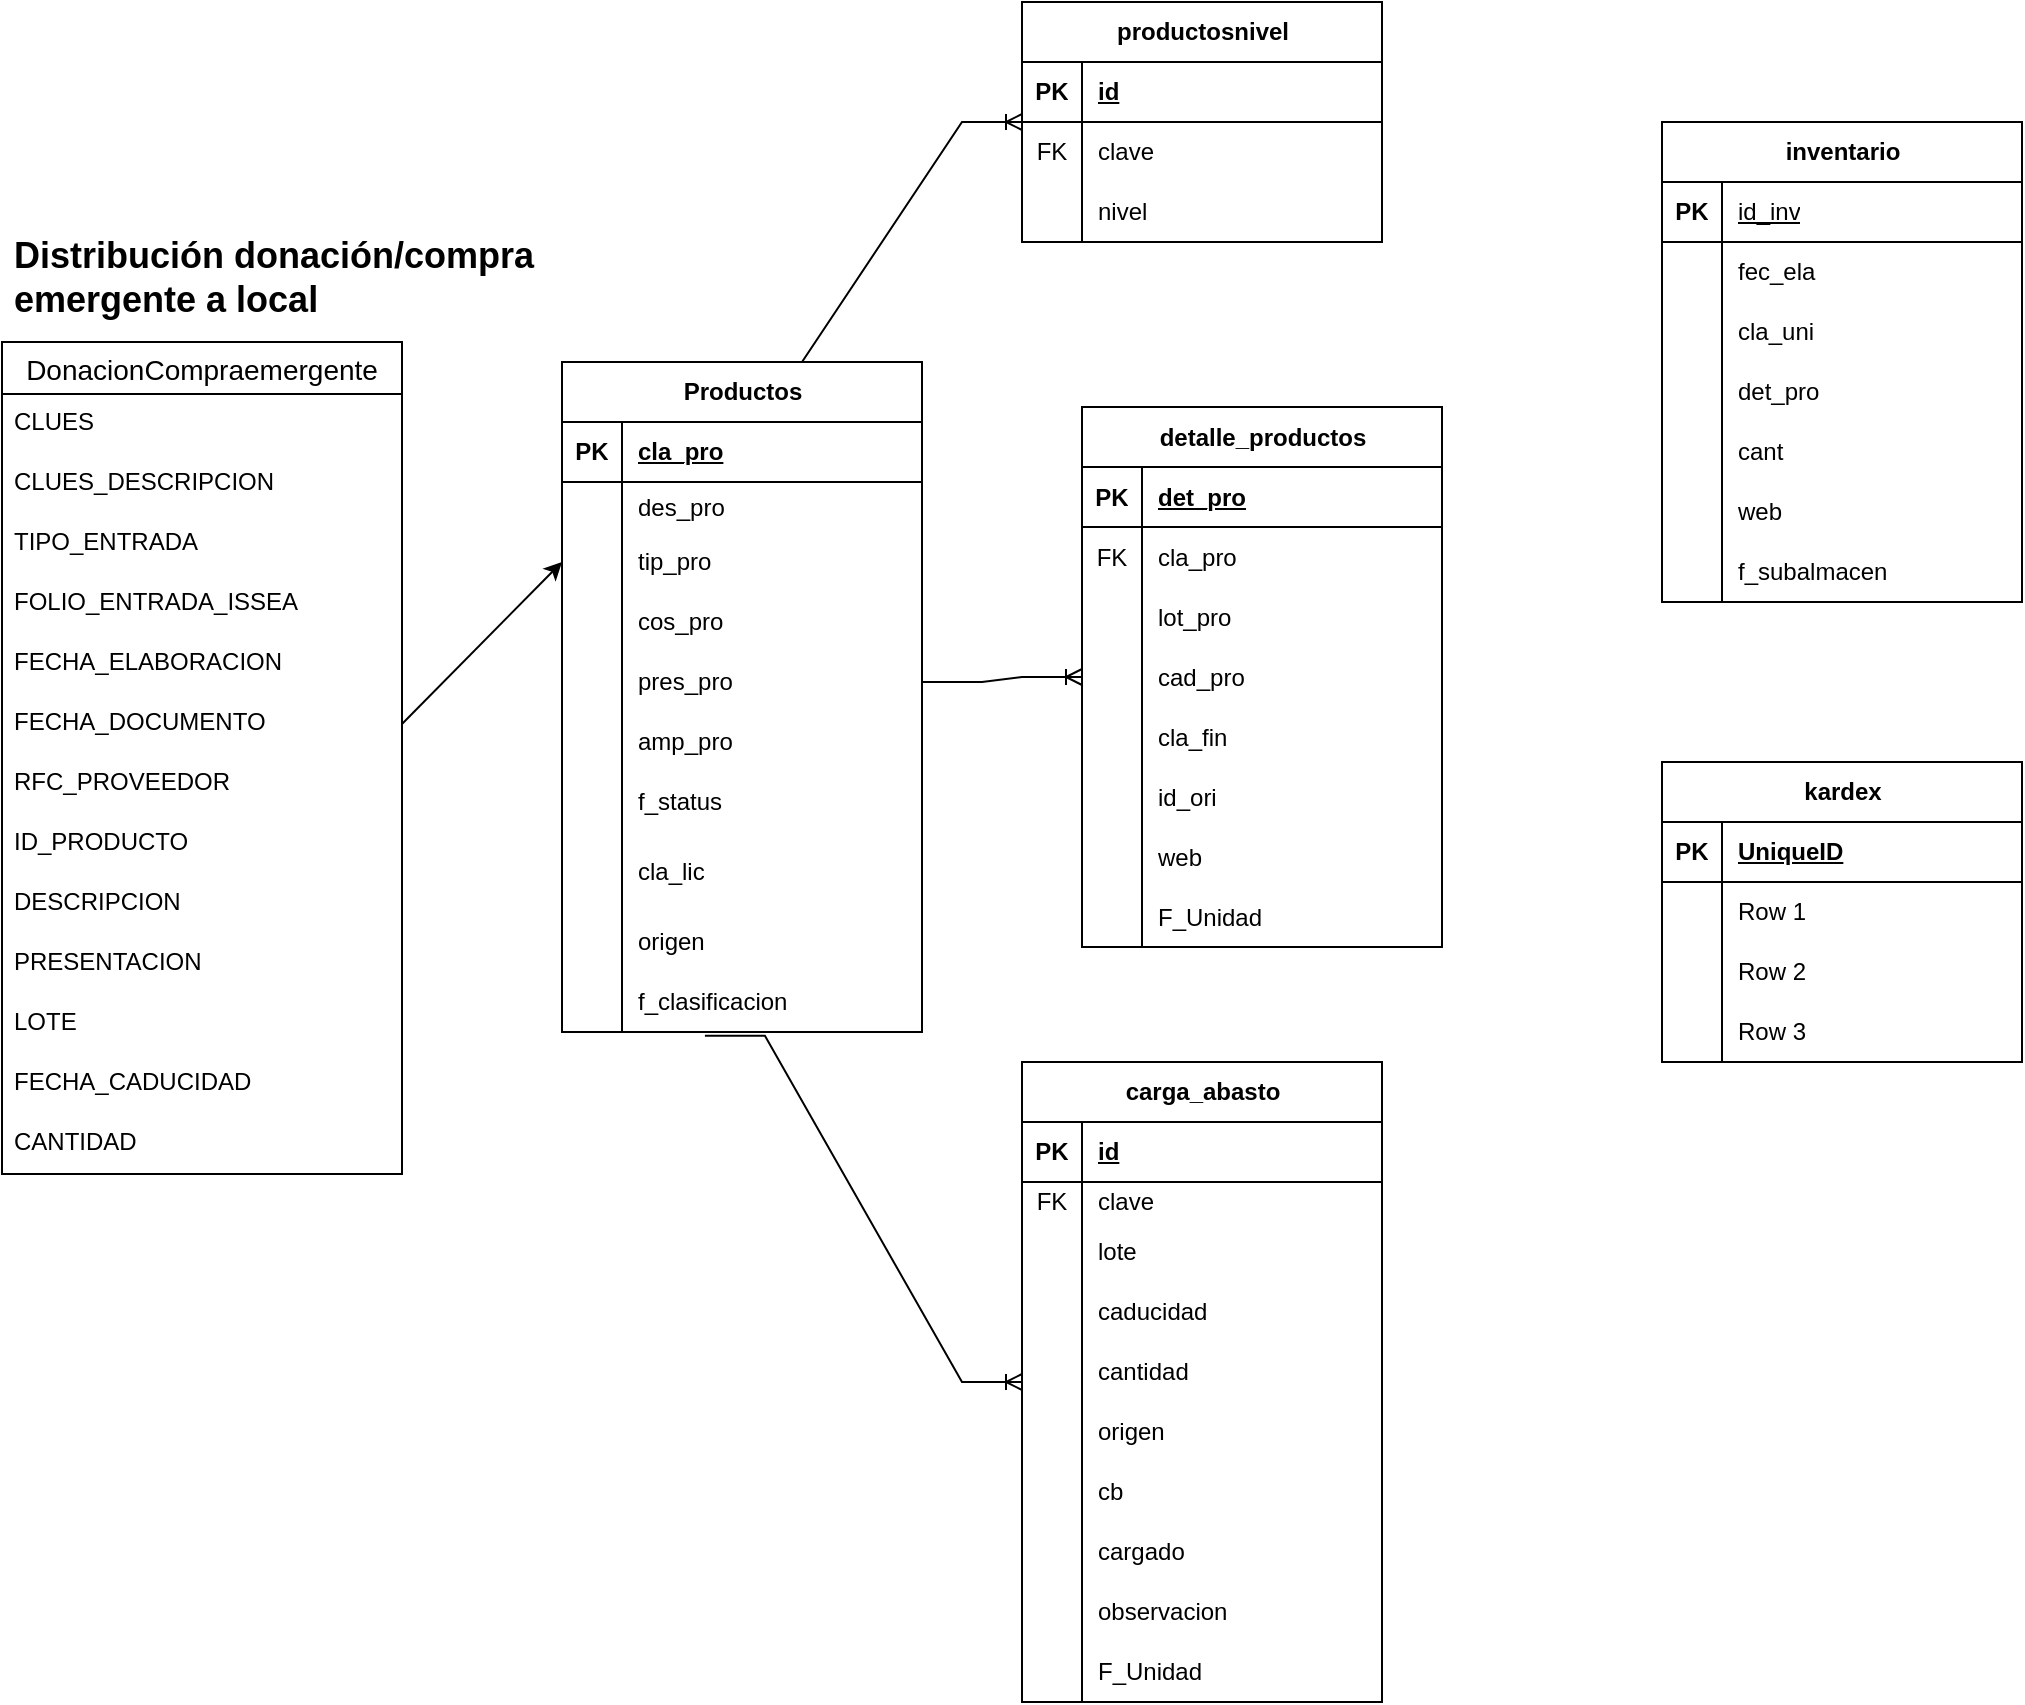<mxfile version="24.7.6">
  <diagram name="Página-1" id="EcfgQG6iKw9k4XIGhw0f">
    <mxGraphModel dx="1825" dy="1667" grid="1" gridSize="10" guides="1" tooltips="1" connect="1" arrows="1" fold="1" page="1" pageScale="1" pageWidth="827" pageHeight="1169" math="0" shadow="0">
      <root>
        <mxCell id="0" />
        <mxCell id="1" parent="0" />
        <mxCell id="ajIKfF0riaDEcR5l0MzP-1" value="carga_abasto" style="shape=table;startSize=30;container=1;collapsible=1;childLayout=tableLayout;fixedRows=1;rowLines=0;fontStyle=1;align=center;resizeLast=1;html=1;" parent="1" vertex="1">
          <mxGeometry x="500" y="390" width="180" height="320" as="geometry" />
        </mxCell>
        <mxCell id="ajIKfF0riaDEcR5l0MzP-2" value="" style="shape=tableRow;horizontal=0;startSize=0;swimlaneHead=0;swimlaneBody=0;fillColor=none;collapsible=0;dropTarget=0;points=[[0,0.5],[1,0.5]];portConstraint=eastwest;top=0;left=0;right=0;bottom=1;" parent="ajIKfF0riaDEcR5l0MzP-1" vertex="1">
          <mxGeometry y="30" width="180" height="30" as="geometry" />
        </mxCell>
        <mxCell id="ajIKfF0riaDEcR5l0MzP-3" value="PK" style="shape=partialRectangle;connectable=0;fillColor=none;top=0;left=0;bottom=0;right=0;fontStyle=1;overflow=hidden;whiteSpace=wrap;html=1;" parent="ajIKfF0riaDEcR5l0MzP-2" vertex="1">
          <mxGeometry width="30" height="30" as="geometry">
            <mxRectangle width="30" height="30" as="alternateBounds" />
          </mxGeometry>
        </mxCell>
        <mxCell id="ajIKfF0riaDEcR5l0MzP-4" value="id" style="shape=partialRectangle;connectable=0;fillColor=none;top=0;left=0;bottom=0;right=0;align=left;spacingLeft=6;fontStyle=5;overflow=hidden;whiteSpace=wrap;html=1;" parent="ajIKfF0riaDEcR5l0MzP-2" vertex="1">
          <mxGeometry x="30" width="150" height="30" as="geometry">
            <mxRectangle width="150" height="30" as="alternateBounds" />
          </mxGeometry>
        </mxCell>
        <mxCell id="ajIKfF0riaDEcR5l0MzP-5" value="" style="shape=tableRow;horizontal=0;startSize=0;swimlaneHead=0;swimlaneBody=0;fillColor=none;collapsible=0;dropTarget=0;points=[[0,0.5],[1,0.5]];portConstraint=eastwest;top=0;left=0;right=0;bottom=0;" parent="ajIKfF0riaDEcR5l0MzP-1" vertex="1">
          <mxGeometry y="60" width="180" height="20" as="geometry" />
        </mxCell>
        <mxCell id="ajIKfF0riaDEcR5l0MzP-6" value="FK" style="shape=partialRectangle;connectable=0;fillColor=none;top=0;left=0;bottom=0;right=0;editable=1;overflow=hidden;whiteSpace=wrap;html=1;" parent="ajIKfF0riaDEcR5l0MzP-5" vertex="1">
          <mxGeometry width="30" height="20" as="geometry">
            <mxRectangle width="30" height="20" as="alternateBounds" />
          </mxGeometry>
        </mxCell>
        <mxCell id="ajIKfF0riaDEcR5l0MzP-7" value="clave" style="shape=partialRectangle;connectable=0;fillColor=none;top=0;left=0;bottom=0;right=0;align=left;spacingLeft=6;overflow=hidden;whiteSpace=wrap;html=1;" parent="ajIKfF0riaDEcR5l0MzP-5" vertex="1">
          <mxGeometry x="30" width="150" height="20" as="geometry">
            <mxRectangle width="150" height="20" as="alternateBounds" />
          </mxGeometry>
        </mxCell>
        <mxCell id="ajIKfF0riaDEcR5l0MzP-8" value="" style="shape=tableRow;horizontal=0;startSize=0;swimlaneHead=0;swimlaneBody=0;fillColor=none;collapsible=0;dropTarget=0;points=[[0,0.5],[1,0.5]];portConstraint=eastwest;top=0;left=0;right=0;bottom=0;" parent="ajIKfF0riaDEcR5l0MzP-1" vertex="1">
          <mxGeometry y="80" width="180" height="30" as="geometry" />
        </mxCell>
        <mxCell id="ajIKfF0riaDEcR5l0MzP-9" value="" style="shape=partialRectangle;connectable=0;fillColor=none;top=0;left=0;bottom=0;right=0;editable=1;overflow=hidden;whiteSpace=wrap;html=1;" parent="ajIKfF0riaDEcR5l0MzP-8" vertex="1">
          <mxGeometry width="30" height="30" as="geometry">
            <mxRectangle width="30" height="30" as="alternateBounds" />
          </mxGeometry>
        </mxCell>
        <mxCell id="ajIKfF0riaDEcR5l0MzP-10" value="lote" style="shape=partialRectangle;connectable=0;fillColor=none;top=0;left=0;bottom=0;right=0;align=left;spacingLeft=6;overflow=hidden;whiteSpace=wrap;html=1;" parent="ajIKfF0riaDEcR5l0MzP-8" vertex="1">
          <mxGeometry x="30" width="150" height="30" as="geometry">
            <mxRectangle width="150" height="30" as="alternateBounds" />
          </mxGeometry>
        </mxCell>
        <mxCell id="ajIKfF0riaDEcR5l0MzP-11" value="" style="shape=tableRow;horizontal=0;startSize=0;swimlaneHead=0;swimlaneBody=0;fillColor=none;collapsible=0;dropTarget=0;points=[[0,0.5],[1,0.5]];portConstraint=eastwest;top=0;left=0;right=0;bottom=0;" parent="ajIKfF0riaDEcR5l0MzP-1" vertex="1">
          <mxGeometry y="110" width="180" height="30" as="geometry" />
        </mxCell>
        <mxCell id="ajIKfF0riaDEcR5l0MzP-12" value="" style="shape=partialRectangle;connectable=0;fillColor=none;top=0;left=0;bottom=0;right=0;editable=1;overflow=hidden;whiteSpace=wrap;html=1;" parent="ajIKfF0riaDEcR5l0MzP-11" vertex="1">
          <mxGeometry width="30" height="30" as="geometry">
            <mxRectangle width="30" height="30" as="alternateBounds" />
          </mxGeometry>
        </mxCell>
        <mxCell id="ajIKfF0riaDEcR5l0MzP-13" value="caducidad" style="shape=partialRectangle;connectable=0;fillColor=none;top=0;left=0;bottom=0;right=0;align=left;spacingLeft=6;overflow=hidden;whiteSpace=wrap;html=1;" parent="ajIKfF0riaDEcR5l0MzP-11" vertex="1">
          <mxGeometry x="30" width="150" height="30" as="geometry">
            <mxRectangle width="150" height="30" as="alternateBounds" />
          </mxGeometry>
        </mxCell>
        <mxCell id="ajIKfF0riaDEcR5l0MzP-63" value="" style="shape=tableRow;horizontal=0;startSize=0;swimlaneHead=0;swimlaneBody=0;fillColor=none;collapsible=0;dropTarget=0;points=[[0,0.5],[1,0.5]];portConstraint=eastwest;top=0;left=0;right=0;bottom=0;" parent="ajIKfF0riaDEcR5l0MzP-1" vertex="1">
          <mxGeometry y="140" width="180" height="30" as="geometry" />
        </mxCell>
        <mxCell id="ajIKfF0riaDEcR5l0MzP-64" value="" style="shape=partialRectangle;connectable=0;fillColor=none;top=0;left=0;bottom=0;right=0;editable=1;overflow=hidden;whiteSpace=wrap;html=1;" parent="ajIKfF0riaDEcR5l0MzP-63" vertex="1">
          <mxGeometry width="30" height="30" as="geometry">
            <mxRectangle width="30" height="30" as="alternateBounds" />
          </mxGeometry>
        </mxCell>
        <mxCell id="ajIKfF0riaDEcR5l0MzP-65" value="cantidad" style="shape=partialRectangle;connectable=0;fillColor=none;top=0;left=0;bottom=0;right=0;align=left;spacingLeft=6;overflow=hidden;whiteSpace=wrap;html=1;" parent="ajIKfF0riaDEcR5l0MzP-63" vertex="1">
          <mxGeometry x="30" width="150" height="30" as="geometry">
            <mxRectangle width="150" height="30" as="alternateBounds" />
          </mxGeometry>
        </mxCell>
        <mxCell id="ajIKfF0riaDEcR5l0MzP-66" value="" style="shape=tableRow;horizontal=0;startSize=0;swimlaneHead=0;swimlaneBody=0;fillColor=none;collapsible=0;dropTarget=0;points=[[0,0.5],[1,0.5]];portConstraint=eastwest;top=0;left=0;right=0;bottom=0;" parent="ajIKfF0riaDEcR5l0MzP-1" vertex="1">
          <mxGeometry y="170" width="180" height="30" as="geometry" />
        </mxCell>
        <mxCell id="ajIKfF0riaDEcR5l0MzP-67" value="" style="shape=partialRectangle;connectable=0;fillColor=none;top=0;left=0;bottom=0;right=0;editable=1;overflow=hidden;whiteSpace=wrap;html=1;" parent="ajIKfF0riaDEcR5l0MzP-66" vertex="1">
          <mxGeometry width="30" height="30" as="geometry">
            <mxRectangle width="30" height="30" as="alternateBounds" />
          </mxGeometry>
        </mxCell>
        <mxCell id="ajIKfF0riaDEcR5l0MzP-68" value="origen" style="shape=partialRectangle;connectable=0;fillColor=none;top=0;left=0;bottom=0;right=0;align=left;spacingLeft=6;overflow=hidden;whiteSpace=wrap;html=1;" parent="ajIKfF0riaDEcR5l0MzP-66" vertex="1">
          <mxGeometry x="30" width="150" height="30" as="geometry">
            <mxRectangle width="150" height="30" as="alternateBounds" />
          </mxGeometry>
        </mxCell>
        <mxCell id="ajIKfF0riaDEcR5l0MzP-69" value="" style="shape=tableRow;horizontal=0;startSize=0;swimlaneHead=0;swimlaneBody=0;fillColor=none;collapsible=0;dropTarget=0;points=[[0,0.5],[1,0.5]];portConstraint=eastwest;top=0;left=0;right=0;bottom=0;" parent="ajIKfF0riaDEcR5l0MzP-1" vertex="1">
          <mxGeometry y="200" width="180" height="30" as="geometry" />
        </mxCell>
        <mxCell id="ajIKfF0riaDEcR5l0MzP-70" value="" style="shape=partialRectangle;connectable=0;fillColor=none;top=0;left=0;bottom=0;right=0;editable=1;overflow=hidden;whiteSpace=wrap;html=1;" parent="ajIKfF0riaDEcR5l0MzP-69" vertex="1">
          <mxGeometry width="30" height="30" as="geometry">
            <mxRectangle width="30" height="30" as="alternateBounds" />
          </mxGeometry>
        </mxCell>
        <mxCell id="ajIKfF0riaDEcR5l0MzP-71" value="cb" style="shape=partialRectangle;connectable=0;fillColor=none;top=0;left=0;bottom=0;right=0;align=left;spacingLeft=6;overflow=hidden;whiteSpace=wrap;html=1;" parent="ajIKfF0riaDEcR5l0MzP-69" vertex="1">
          <mxGeometry x="30" width="150" height="30" as="geometry">
            <mxRectangle width="150" height="30" as="alternateBounds" />
          </mxGeometry>
        </mxCell>
        <mxCell id="ajIKfF0riaDEcR5l0MzP-72" value="" style="shape=tableRow;horizontal=0;startSize=0;swimlaneHead=0;swimlaneBody=0;fillColor=none;collapsible=0;dropTarget=0;points=[[0,0.5],[1,0.5]];portConstraint=eastwest;top=0;left=0;right=0;bottom=0;" parent="ajIKfF0riaDEcR5l0MzP-1" vertex="1">
          <mxGeometry y="230" width="180" height="30" as="geometry" />
        </mxCell>
        <mxCell id="ajIKfF0riaDEcR5l0MzP-73" value="" style="shape=partialRectangle;connectable=0;fillColor=none;top=0;left=0;bottom=0;right=0;editable=1;overflow=hidden;whiteSpace=wrap;html=1;" parent="ajIKfF0riaDEcR5l0MzP-72" vertex="1">
          <mxGeometry width="30" height="30" as="geometry">
            <mxRectangle width="30" height="30" as="alternateBounds" />
          </mxGeometry>
        </mxCell>
        <mxCell id="ajIKfF0riaDEcR5l0MzP-74" value="cargado" style="shape=partialRectangle;connectable=0;fillColor=none;top=0;left=0;bottom=0;right=0;align=left;spacingLeft=6;overflow=hidden;whiteSpace=wrap;html=1;" parent="ajIKfF0riaDEcR5l0MzP-72" vertex="1">
          <mxGeometry x="30" width="150" height="30" as="geometry">
            <mxRectangle width="150" height="30" as="alternateBounds" />
          </mxGeometry>
        </mxCell>
        <mxCell id="ajIKfF0riaDEcR5l0MzP-75" value="" style="shape=tableRow;horizontal=0;startSize=0;swimlaneHead=0;swimlaneBody=0;fillColor=none;collapsible=0;dropTarget=0;points=[[0,0.5],[1,0.5]];portConstraint=eastwest;top=0;left=0;right=0;bottom=0;" parent="ajIKfF0riaDEcR5l0MzP-1" vertex="1">
          <mxGeometry y="260" width="180" height="30" as="geometry" />
        </mxCell>
        <mxCell id="ajIKfF0riaDEcR5l0MzP-76" value="" style="shape=partialRectangle;connectable=0;fillColor=none;top=0;left=0;bottom=0;right=0;editable=1;overflow=hidden;whiteSpace=wrap;html=1;" parent="ajIKfF0riaDEcR5l0MzP-75" vertex="1">
          <mxGeometry width="30" height="30" as="geometry">
            <mxRectangle width="30" height="30" as="alternateBounds" />
          </mxGeometry>
        </mxCell>
        <mxCell id="ajIKfF0riaDEcR5l0MzP-77" value="observacion" style="shape=partialRectangle;connectable=0;fillColor=none;top=0;left=0;bottom=0;right=0;align=left;spacingLeft=6;overflow=hidden;whiteSpace=wrap;html=1;" parent="ajIKfF0riaDEcR5l0MzP-75" vertex="1">
          <mxGeometry x="30" width="150" height="30" as="geometry">
            <mxRectangle width="150" height="30" as="alternateBounds" />
          </mxGeometry>
        </mxCell>
        <mxCell id="ajIKfF0riaDEcR5l0MzP-78" value="" style="shape=tableRow;horizontal=0;startSize=0;swimlaneHead=0;swimlaneBody=0;fillColor=none;collapsible=0;dropTarget=0;points=[[0,0.5],[1,0.5]];portConstraint=eastwest;top=0;left=0;right=0;bottom=0;" parent="ajIKfF0riaDEcR5l0MzP-1" vertex="1">
          <mxGeometry y="290" width="180" height="30" as="geometry" />
        </mxCell>
        <mxCell id="ajIKfF0riaDEcR5l0MzP-79" value="" style="shape=partialRectangle;connectable=0;fillColor=none;top=0;left=0;bottom=0;right=0;editable=1;overflow=hidden;whiteSpace=wrap;html=1;" parent="ajIKfF0riaDEcR5l0MzP-78" vertex="1">
          <mxGeometry width="30" height="30" as="geometry">
            <mxRectangle width="30" height="30" as="alternateBounds" />
          </mxGeometry>
        </mxCell>
        <mxCell id="ajIKfF0riaDEcR5l0MzP-80" value="F_Unidad" style="shape=partialRectangle;connectable=0;fillColor=none;top=0;left=0;bottom=0;right=0;align=left;spacingLeft=6;overflow=hidden;whiteSpace=wrap;html=1;" parent="ajIKfF0riaDEcR5l0MzP-78" vertex="1">
          <mxGeometry x="30" width="150" height="30" as="geometry">
            <mxRectangle width="150" height="30" as="alternateBounds" />
          </mxGeometry>
        </mxCell>
        <mxCell id="ajIKfF0riaDEcR5l0MzP-17" value="DonacionCompraemergente" style="swimlane;fontStyle=0;childLayout=stackLayout;horizontal=1;startSize=26;horizontalStack=0;resizeParent=1;resizeParentMax=0;resizeLast=0;collapsible=1;marginBottom=0;align=center;fontSize=14;" parent="1" vertex="1">
          <mxGeometry x="-10" y="30" width="200" height="416" as="geometry" />
        </mxCell>
        <mxCell id="ajIKfF0riaDEcR5l0MzP-18" value="CLUES" style="text;strokeColor=none;fillColor=none;spacingLeft=4;spacingRight=4;overflow=hidden;rotatable=0;points=[[0,0.5],[1,0.5]];portConstraint=eastwest;fontSize=12;whiteSpace=wrap;html=1;" parent="ajIKfF0riaDEcR5l0MzP-17" vertex="1">
          <mxGeometry y="26" width="200" height="30" as="geometry" />
        </mxCell>
        <mxCell id="ajIKfF0riaDEcR5l0MzP-19" value="CLUES_DESCRIPCION" style="text;strokeColor=none;fillColor=none;spacingLeft=4;spacingRight=4;overflow=hidden;rotatable=0;points=[[0,0.5],[1,0.5]];portConstraint=eastwest;fontSize=12;whiteSpace=wrap;html=1;" parent="ajIKfF0riaDEcR5l0MzP-17" vertex="1">
          <mxGeometry y="56" width="200" height="30" as="geometry" />
        </mxCell>
        <mxCell id="ajIKfF0riaDEcR5l0MzP-20" value="TIPO_ENTRADA" style="text;strokeColor=none;fillColor=none;spacingLeft=4;spacingRight=4;overflow=hidden;rotatable=0;points=[[0,0.5],[1,0.5]];portConstraint=eastwest;fontSize=12;whiteSpace=wrap;html=1;" parent="ajIKfF0riaDEcR5l0MzP-17" vertex="1">
          <mxGeometry y="86" width="200" height="30" as="geometry" />
        </mxCell>
        <mxCell id="ajIKfF0riaDEcR5l0MzP-21" value="FOLIO_ENTRADA_ISSEA" style="text;strokeColor=none;fillColor=none;spacingLeft=4;spacingRight=4;overflow=hidden;rotatable=0;points=[[0,0.5],[1,0.5]];portConstraint=eastwest;fontSize=12;whiteSpace=wrap;html=1;" parent="ajIKfF0riaDEcR5l0MzP-17" vertex="1">
          <mxGeometry y="116" width="200" height="30" as="geometry" />
        </mxCell>
        <mxCell id="ajIKfF0riaDEcR5l0MzP-22" value="FECHA_ELABORACION" style="text;strokeColor=none;fillColor=none;spacingLeft=4;spacingRight=4;overflow=hidden;rotatable=0;points=[[0,0.5],[1,0.5]];portConstraint=eastwest;fontSize=12;whiteSpace=wrap;html=1;" parent="ajIKfF0riaDEcR5l0MzP-17" vertex="1">
          <mxGeometry y="146" width="200" height="30" as="geometry" />
        </mxCell>
        <mxCell id="ajIKfF0riaDEcR5l0MzP-23" value="FECHA_DOCUMENTO" style="text;strokeColor=none;fillColor=none;spacingLeft=4;spacingRight=4;overflow=hidden;rotatable=0;points=[[0,0.5],[1,0.5]];portConstraint=eastwest;fontSize=12;whiteSpace=wrap;html=1;" parent="ajIKfF0riaDEcR5l0MzP-17" vertex="1">
          <mxGeometry y="176" width="200" height="30" as="geometry" />
        </mxCell>
        <mxCell id="ajIKfF0riaDEcR5l0MzP-24" value="RFC_PROVEEDOR" style="text;strokeColor=none;fillColor=none;spacingLeft=4;spacingRight=4;overflow=hidden;rotatable=0;points=[[0,0.5],[1,0.5]];portConstraint=eastwest;fontSize=12;whiteSpace=wrap;html=1;" parent="ajIKfF0riaDEcR5l0MzP-17" vertex="1">
          <mxGeometry y="206" width="200" height="30" as="geometry" />
        </mxCell>
        <mxCell id="ajIKfF0riaDEcR5l0MzP-25" value="ID_PRODUCTO" style="text;strokeColor=none;fillColor=none;spacingLeft=4;spacingRight=4;overflow=hidden;rotatable=0;points=[[0,0.5],[1,0.5]];portConstraint=eastwest;fontSize=12;whiteSpace=wrap;html=1;" parent="ajIKfF0riaDEcR5l0MzP-17" vertex="1">
          <mxGeometry y="236" width="200" height="30" as="geometry" />
        </mxCell>
        <mxCell id="ajIKfF0riaDEcR5l0MzP-27" value="DESCRIPCION" style="text;strokeColor=none;fillColor=none;spacingLeft=4;spacingRight=4;overflow=hidden;rotatable=0;points=[[0,0.5],[1,0.5]];portConstraint=eastwest;fontSize=12;whiteSpace=wrap;html=1;" parent="ajIKfF0riaDEcR5l0MzP-17" vertex="1">
          <mxGeometry y="266" width="200" height="30" as="geometry" />
        </mxCell>
        <mxCell id="ajIKfF0riaDEcR5l0MzP-28" value="PRESENTACION" style="text;strokeColor=none;fillColor=none;spacingLeft=4;spacingRight=4;overflow=hidden;rotatable=0;points=[[0,0.5],[1,0.5]];portConstraint=eastwest;fontSize=12;whiteSpace=wrap;html=1;" parent="ajIKfF0riaDEcR5l0MzP-17" vertex="1">
          <mxGeometry y="296" width="200" height="30" as="geometry" />
        </mxCell>
        <mxCell id="ajIKfF0riaDEcR5l0MzP-29" value="LOTE" style="text;strokeColor=none;fillColor=none;spacingLeft=4;spacingRight=4;overflow=hidden;rotatable=0;points=[[0,0.5],[1,0.5]];portConstraint=eastwest;fontSize=12;whiteSpace=wrap;html=1;" parent="ajIKfF0riaDEcR5l0MzP-17" vertex="1">
          <mxGeometry y="326" width="200" height="30" as="geometry" />
        </mxCell>
        <mxCell id="ajIKfF0riaDEcR5l0MzP-30" value="FECHA_CADUCIDAD" style="text;strokeColor=none;fillColor=none;spacingLeft=4;spacingRight=4;overflow=hidden;rotatable=0;points=[[0,0.5],[1,0.5]];portConstraint=eastwest;fontSize=12;whiteSpace=wrap;html=1;" parent="ajIKfF0riaDEcR5l0MzP-17" vertex="1">
          <mxGeometry y="356" width="200" height="30" as="geometry" />
        </mxCell>
        <mxCell id="ajIKfF0riaDEcR5l0MzP-31" value="CANTIDAD" style="text;strokeColor=none;fillColor=none;spacingLeft=4;spacingRight=4;overflow=hidden;rotatable=0;points=[[0,0.5],[1,0.5]];portConstraint=eastwest;fontSize=12;whiteSpace=wrap;html=1;" parent="ajIKfF0riaDEcR5l0MzP-17" vertex="1">
          <mxGeometry y="386" width="200" height="30" as="geometry" />
        </mxCell>
        <mxCell id="ajIKfF0riaDEcR5l0MzP-34" value="&lt;font style=&quot;font-size: 18px;&quot;&gt;&lt;b&gt;Distribución donación/compra emergente a local&lt;/b&gt;&lt;/font&gt;" style="text;strokeColor=none;fillColor=none;spacingLeft=4;spacingRight=4;overflow=hidden;rotatable=0;points=[[0,0.5],[1,0.5]];portConstraint=eastwest;fontSize=12;whiteSpace=wrap;html=1;" parent="1" vertex="1">
          <mxGeometry x="-10" y="-30" width="300" height="50" as="geometry" />
        </mxCell>
        <mxCell id="kTxWqpVOy5TXuhv40tJz-3" value="Productos" style="shape=table;startSize=30;container=1;collapsible=1;childLayout=tableLayout;fixedRows=1;rowLines=0;fontStyle=1;align=center;resizeLast=1;html=1;" vertex="1" parent="1">
          <mxGeometry x="270" y="40" width="180" height="335" as="geometry" />
        </mxCell>
        <mxCell id="kTxWqpVOy5TXuhv40tJz-4" value="" style="shape=tableRow;horizontal=0;startSize=0;swimlaneHead=0;swimlaneBody=0;fillColor=none;collapsible=0;dropTarget=0;points=[[0,0.5],[1,0.5]];portConstraint=eastwest;top=0;left=0;right=0;bottom=1;" vertex="1" parent="kTxWqpVOy5TXuhv40tJz-3">
          <mxGeometry y="30" width="180" height="30" as="geometry" />
        </mxCell>
        <mxCell id="kTxWqpVOy5TXuhv40tJz-5" value="PK" style="shape=partialRectangle;connectable=0;fillColor=none;top=0;left=0;bottom=0;right=0;fontStyle=1;overflow=hidden;whiteSpace=wrap;html=1;" vertex="1" parent="kTxWqpVOy5TXuhv40tJz-4">
          <mxGeometry width="30" height="30" as="geometry">
            <mxRectangle width="30" height="30" as="alternateBounds" />
          </mxGeometry>
        </mxCell>
        <mxCell id="kTxWqpVOy5TXuhv40tJz-6" value="cla_pro" style="shape=partialRectangle;connectable=0;fillColor=none;top=0;left=0;bottom=0;right=0;align=left;spacingLeft=6;fontStyle=5;overflow=hidden;whiteSpace=wrap;html=1;" vertex="1" parent="kTxWqpVOy5TXuhv40tJz-4">
          <mxGeometry x="30" width="150" height="30" as="geometry">
            <mxRectangle width="150" height="30" as="alternateBounds" />
          </mxGeometry>
        </mxCell>
        <mxCell id="kTxWqpVOy5TXuhv40tJz-10" value="" style="shape=tableRow;horizontal=0;startSize=0;swimlaneHead=0;swimlaneBody=0;fillColor=none;collapsible=0;dropTarget=0;points=[[0,0.5],[1,0.5]];portConstraint=eastwest;top=0;left=0;right=0;bottom=0;" vertex="1" parent="kTxWqpVOy5TXuhv40tJz-3">
          <mxGeometry y="60" width="180" height="25" as="geometry" />
        </mxCell>
        <mxCell id="kTxWqpVOy5TXuhv40tJz-11" value="" style="shape=partialRectangle;connectable=0;fillColor=none;top=0;left=0;bottom=0;right=0;editable=1;overflow=hidden;whiteSpace=wrap;html=1;" vertex="1" parent="kTxWqpVOy5TXuhv40tJz-10">
          <mxGeometry width="30" height="25" as="geometry">
            <mxRectangle width="30" height="25" as="alternateBounds" />
          </mxGeometry>
        </mxCell>
        <mxCell id="kTxWqpVOy5TXuhv40tJz-12" value="des_pro" style="shape=partialRectangle;connectable=0;fillColor=none;top=0;left=0;bottom=0;right=0;align=left;spacingLeft=6;overflow=hidden;whiteSpace=wrap;html=1;" vertex="1" parent="kTxWqpVOy5TXuhv40tJz-10">
          <mxGeometry x="30" width="150" height="25" as="geometry">
            <mxRectangle width="150" height="25" as="alternateBounds" />
          </mxGeometry>
        </mxCell>
        <mxCell id="kTxWqpVOy5TXuhv40tJz-13" value="" style="shape=tableRow;horizontal=0;startSize=0;swimlaneHead=0;swimlaneBody=0;fillColor=none;collapsible=0;dropTarget=0;points=[[0,0.5],[1,0.5]];portConstraint=eastwest;top=0;left=0;right=0;bottom=0;" vertex="1" parent="kTxWqpVOy5TXuhv40tJz-3">
          <mxGeometry y="85" width="180" height="30" as="geometry" />
        </mxCell>
        <mxCell id="kTxWqpVOy5TXuhv40tJz-14" value="" style="shape=partialRectangle;connectable=0;fillColor=none;top=0;left=0;bottom=0;right=0;editable=1;overflow=hidden;whiteSpace=wrap;html=1;" vertex="1" parent="kTxWqpVOy5TXuhv40tJz-13">
          <mxGeometry width="30" height="30" as="geometry">
            <mxRectangle width="30" height="30" as="alternateBounds" />
          </mxGeometry>
        </mxCell>
        <mxCell id="kTxWqpVOy5TXuhv40tJz-15" value="tip_pro" style="shape=partialRectangle;connectable=0;fillColor=none;top=0;left=0;bottom=0;right=0;align=left;spacingLeft=6;overflow=hidden;whiteSpace=wrap;html=1;" vertex="1" parent="kTxWqpVOy5TXuhv40tJz-13">
          <mxGeometry x="30" width="150" height="30" as="geometry">
            <mxRectangle width="150" height="30" as="alternateBounds" />
          </mxGeometry>
        </mxCell>
        <mxCell id="kTxWqpVOy5TXuhv40tJz-19" value="" style="shape=tableRow;horizontal=0;startSize=0;swimlaneHead=0;swimlaneBody=0;fillColor=none;collapsible=0;dropTarget=0;points=[[0,0.5],[1,0.5]];portConstraint=eastwest;top=0;left=0;right=0;bottom=0;" vertex="1" parent="kTxWqpVOy5TXuhv40tJz-3">
          <mxGeometry y="115" width="180" height="30" as="geometry" />
        </mxCell>
        <mxCell id="kTxWqpVOy5TXuhv40tJz-20" value="" style="shape=partialRectangle;connectable=0;fillColor=none;top=0;left=0;bottom=0;right=0;editable=1;overflow=hidden;whiteSpace=wrap;html=1;" vertex="1" parent="kTxWqpVOy5TXuhv40tJz-19">
          <mxGeometry width="30" height="30" as="geometry">
            <mxRectangle width="30" height="30" as="alternateBounds" />
          </mxGeometry>
        </mxCell>
        <mxCell id="kTxWqpVOy5TXuhv40tJz-21" value="cos_pro" style="shape=partialRectangle;connectable=0;fillColor=none;top=0;left=0;bottom=0;right=0;align=left;spacingLeft=6;overflow=hidden;whiteSpace=wrap;html=1;" vertex="1" parent="kTxWqpVOy5TXuhv40tJz-19">
          <mxGeometry x="30" width="150" height="30" as="geometry">
            <mxRectangle width="150" height="30" as="alternateBounds" />
          </mxGeometry>
        </mxCell>
        <mxCell id="kTxWqpVOy5TXuhv40tJz-22" value="" style="shape=tableRow;horizontal=0;startSize=0;swimlaneHead=0;swimlaneBody=0;fillColor=none;collapsible=0;dropTarget=0;points=[[0,0.5],[1,0.5]];portConstraint=eastwest;top=0;left=0;right=0;bottom=0;" vertex="1" parent="kTxWqpVOy5TXuhv40tJz-3">
          <mxGeometry y="145" width="180" height="30" as="geometry" />
        </mxCell>
        <mxCell id="kTxWqpVOy5TXuhv40tJz-23" value="" style="shape=partialRectangle;connectable=0;fillColor=none;top=0;left=0;bottom=0;right=0;editable=1;overflow=hidden;whiteSpace=wrap;html=1;" vertex="1" parent="kTxWqpVOy5TXuhv40tJz-22">
          <mxGeometry width="30" height="30" as="geometry">
            <mxRectangle width="30" height="30" as="alternateBounds" />
          </mxGeometry>
        </mxCell>
        <mxCell id="kTxWqpVOy5TXuhv40tJz-24" value="pres_pro" style="shape=partialRectangle;connectable=0;fillColor=none;top=0;left=0;bottom=0;right=0;align=left;spacingLeft=6;overflow=hidden;whiteSpace=wrap;html=1;" vertex="1" parent="kTxWqpVOy5TXuhv40tJz-22">
          <mxGeometry x="30" width="150" height="30" as="geometry">
            <mxRectangle width="150" height="30" as="alternateBounds" />
          </mxGeometry>
        </mxCell>
        <mxCell id="kTxWqpVOy5TXuhv40tJz-25" value="" style="shape=tableRow;horizontal=0;startSize=0;swimlaneHead=0;swimlaneBody=0;fillColor=none;collapsible=0;dropTarget=0;points=[[0,0.5],[1,0.5]];portConstraint=eastwest;top=0;left=0;right=0;bottom=0;" vertex="1" parent="kTxWqpVOy5TXuhv40tJz-3">
          <mxGeometry y="175" width="180" height="30" as="geometry" />
        </mxCell>
        <mxCell id="kTxWqpVOy5TXuhv40tJz-26" value="" style="shape=partialRectangle;connectable=0;fillColor=none;top=0;left=0;bottom=0;right=0;editable=1;overflow=hidden;whiteSpace=wrap;html=1;" vertex="1" parent="kTxWqpVOy5TXuhv40tJz-25">
          <mxGeometry width="30" height="30" as="geometry">
            <mxRectangle width="30" height="30" as="alternateBounds" />
          </mxGeometry>
        </mxCell>
        <mxCell id="kTxWqpVOy5TXuhv40tJz-27" value="amp_pro" style="shape=partialRectangle;connectable=0;fillColor=none;top=0;left=0;bottom=0;right=0;align=left;spacingLeft=6;overflow=hidden;whiteSpace=wrap;html=1;" vertex="1" parent="kTxWqpVOy5TXuhv40tJz-25">
          <mxGeometry x="30" width="150" height="30" as="geometry">
            <mxRectangle width="150" height="30" as="alternateBounds" />
          </mxGeometry>
        </mxCell>
        <mxCell id="kTxWqpVOy5TXuhv40tJz-28" value="" style="shape=tableRow;horizontal=0;startSize=0;swimlaneHead=0;swimlaneBody=0;fillColor=none;collapsible=0;dropTarget=0;points=[[0,0.5],[1,0.5]];portConstraint=eastwest;top=0;left=0;right=0;bottom=0;" vertex="1" parent="kTxWqpVOy5TXuhv40tJz-3">
          <mxGeometry y="205" width="180" height="30" as="geometry" />
        </mxCell>
        <mxCell id="kTxWqpVOy5TXuhv40tJz-29" value="" style="shape=partialRectangle;connectable=0;fillColor=none;top=0;left=0;bottom=0;right=0;editable=1;overflow=hidden;whiteSpace=wrap;html=1;" vertex="1" parent="kTxWqpVOy5TXuhv40tJz-28">
          <mxGeometry width="30" height="30" as="geometry">
            <mxRectangle width="30" height="30" as="alternateBounds" />
          </mxGeometry>
        </mxCell>
        <mxCell id="kTxWqpVOy5TXuhv40tJz-30" value="f_status" style="shape=partialRectangle;connectable=0;fillColor=none;top=0;left=0;bottom=0;right=0;align=left;spacingLeft=6;overflow=hidden;whiteSpace=wrap;html=1;" vertex="1" parent="kTxWqpVOy5TXuhv40tJz-28">
          <mxGeometry x="30" width="150" height="30" as="geometry">
            <mxRectangle width="150" height="30" as="alternateBounds" />
          </mxGeometry>
        </mxCell>
        <mxCell id="kTxWqpVOy5TXuhv40tJz-31" value="" style="shape=tableRow;horizontal=0;startSize=0;swimlaneHead=0;swimlaneBody=0;fillColor=none;collapsible=0;dropTarget=0;points=[[0,0.5],[1,0.5]];portConstraint=eastwest;top=0;left=0;right=0;bottom=0;" vertex="1" parent="kTxWqpVOy5TXuhv40tJz-3">
          <mxGeometry y="235" width="180" height="40" as="geometry" />
        </mxCell>
        <mxCell id="kTxWqpVOy5TXuhv40tJz-32" value="" style="shape=partialRectangle;connectable=0;fillColor=none;top=0;left=0;bottom=0;right=0;editable=1;overflow=hidden;whiteSpace=wrap;html=1;" vertex="1" parent="kTxWqpVOy5TXuhv40tJz-31">
          <mxGeometry width="30" height="40" as="geometry">
            <mxRectangle width="30" height="40" as="alternateBounds" />
          </mxGeometry>
        </mxCell>
        <mxCell id="kTxWqpVOy5TXuhv40tJz-33" value="cla_lic" style="shape=partialRectangle;connectable=0;fillColor=none;top=0;left=0;bottom=0;right=0;align=left;spacingLeft=6;overflow=hidden;whiteSpace=wrap;html=1;" vertex="1" parent="kTxWqpVOy5TXuhv40tJz-31">
          <mxGeometry x="30" width="150" height="40" as="geometry">
            <mxRectangle width="150" height="40" as="alternateBounds" />
          </mxGeometry>
        </mxCell>
        <mxCell id="kTxWqpVOy5TXuhv40tJz-34" value="" style="shape=tableRow;horizontal=0;startSize=0;swimlaneHead=0;swimlaneBody=0;fillColor=none;collapsible=0;dropTarget=0;points=[[0,0.5],[1,0.5]];portConstraint=eastwest;top=0;left=0;right=0;bottom=0;" vertex="1" parent="kTxWqpVOy5TXuhv40tJz-3">
          <mxGeometry y="275" width="180" height="30" as="geometry" />
        </mxCell>
        <mxCell id="kTxWqpVOy5TXuhv40tJz-35" value="" style="shape=partialRectangle;connectable=0;fillColor=none;top=0;left=0;bottom=0;right=0;editable=1;overflow=hidden;whiteSpace=wrap;html=1;" vertex="1" parent="kTxWqpVOy5TXuhv40tJz-34">
          <mxGeometry width="30" height="30" as="geometry">
            <mxRectangle width="30" height="30" as="alternateBounds" />
          </mxGeometry>
        </mxCell>
        <mxCell id="kTxWqpVOy5TXuhv40tJz-36" value="origen" style="shape=partialRectangle;connectable=0;fillColor=none;top=0;left=0;bottom=0;right=0;align=left;spacingLeft=6;overflow=hidden;whiteSpace=wrap;html=1;" vertex="1" parent="kTxWqpVOy5TXuhv40tJz-34">
          <mxGeometry x="30" width="150" height="30" as="geometry">
            <mxRectangle width="150" height="30" as="alternateBounds" />
          </mxGeometry>
        </mxCell>
        <mxCell id="kTxWqpVOy5TXuhv40tJz-37" value="" style="shape=tableRow;horizontal=0;startSize=0;swimlaneHead=0;swimlaneBody=0;fillColor=none;collapsible=0;dropTarget=0;points=[[0,0.5],[1,0.5]];portConstraint=eastwest;top=0;left=0;right=0;bottom=0;" vertex="1" parent="kTxWqpVOy5TXuhv40tJz-3">
          <mxGeometry y="305" width="180" height="30" as="geometry" />
        </mxCell>
        <mxCell id="kTxWqpVOy5TXuhv40tJz-38" value="" style="shape=partialRectangle;connectable=0;fillColor=none;top=0;left=0;bottom=0;right=0;editable=1;overflow=hidden;whiteSpace=wrap;html=1;" vertex="1" parent="kTxWqpVOy5TXuhv40tJz-37">
          <mxGeometry width="30" height="30" as="geometry">
            <mxRectangle width="30" height="30" as="alternateBounds" />
          </mxGeometry>
        </mxCell>
        <mxCell id="kTxWqpVOy5TXuhv40tJz-39" value="f_clasificacion" style="shape=partialRectangle;connectable=0;fillColor=none;top=0;left=0;bottom=0;right=0;align=left;spacingLeft=6;overflow=hidden;whiteSpace=wrap;html=1;" vertex="1" parent="kTxWqpVOy5TXuhv40tJz-37">
          <mxGeometry x="30" width="150" height="30" as="geometry">
            <mxRectangle width="150" height="30" as="alternateBounds" />
          </mxGeometry>
        </mxCell>
        <mxCell id="kTxWqpVOy5TXuhv40tJz-41" value="" style="endArrow=classic;html=1;rounded=0;entryX=0;entryY=0.5;entryDx=0;entryDy=0;exitX=1;exitY=0.5;exitDx=0;exitDy=0;" edge="1" parent="1" source="ajIKfF0riaDEcR5l0MzP-23" target="kTxWqpVOy5TXuhv40tJz-13">
          <mxGeometry width="50" height="50" relative="1" as="geometry">
            <mxPoint x="190" y="181" as="sourcePoint" />
            <mxPoint x="270.711" y="101" as="targetPoint" />
          </mxGeometry>
        </mxCell>
        <mxCell id="kTxWqpVOy5TXuhv40tJz-44" value="detalle_productos" style="shape=table;startSize=30;container=1;collapsible=1;childLayout=tableLayout;fixedRows=1;rowLines=0;fontStyle=1;align=center;resizeLast=1;html=1;" vertex="1" parent="1">
          <mxGeometry x="530" y="62.5" width="180" height="270" as="geometry" />
        </mxCell>
        <mxCell id="kTxWqpVOy5TXuhv40tJz-45" value="" style="shape=tableRow;horizontal=0;startSize=0;swimlaneHead=0;swimlaneBody=0;fillColor=none;collapsible=0;dropTarget=0;points=[[0,0.5],[1,0.5]];portConstraint=eastwest;top=0;left=0;right=0;bottom=1;" vertex="1" parent="kTxWqpVOy5TXuhv40tJz-44">
          <mxGeometry y="30" width="180" height="30" as="geometry" />
        </mxCell>
        <mxCell id="kTxWqpVOy5TXuhv40tJz-46" value="PK" style="shape=partialRectangle;connectable=0;fillColor=none;top=0;left=0;bottom=0;right=0;fontStyle=1;overflow=hidden;whiteSpace=wrap;html=1;" vertex="1" parent="kTxWqpVOy5TXuhv40tJz-45">
          <mxGeometry width="30" height="30" as="geometry">
            <mxRectangle width="30" height="30" as="alternateBounds" />
          </mxGeometry>
        </mxCell>
        <mxCell id="kTxWqpVOy5TXuhv40tJz-47" value="det_pro" style="shape=partialRectangle;connectable=0;fillColor=none;top=0;left=0;bottom=0;right=0;align=left;spacingLeft=6;fontStyle=5;overflow=hidden;whiteSpace=wrap;html=1;" vertex="1" parent="kTxWqpVOy5TXuhv40tJz-45">
          <mxGeometry x="30" width="150" height="30" as="geometry">
            <mxRectangle width="150" height="30" as="alternateBounds" />
          </mxGeometry>
        </mxCell>
        <mxCell id="kTxWqpVOy5TXuhv40tJz-48" value="" style="shape=tableRow;horizontal=0;startSize=0;swimlaneHead=0;swimlaneBody=0;fillColor=none;collapsible=0;dropTarget=0;points=[[0,0.5],[1,0.5]];portConstraint=eastwest;top=0;left=0;right=0;bottom=0;" vertex="1" parent="kTxWqpVOy5TXuhv40tJz-44">
          <mxGeometry y="60" width="180" height="30" as="geometry" />
        </mxCell>
        <mxCell id="kTxWqpVOy5TXuhv40tJz-49" value="FK" style="shape=partialRectangle;connectable=0;fillColor=none;top=0;left=0;bottom=0;right=0;editable=1;overflow=hidden;whiteSpace=wrap;html=1;" vertex="1" parent="kTxWqpVOy5TXuhv40tJz-48">
          <mxGeometry width="30" height="30" as="geometry">
            <mxRectangle width="30" height="30" as="alternateBounds" />
          </mxGeometry>
        </mxCell>
        <mxCell id="kTxWqpVOy5TXuhv40tJz-50" value="cla_pro" style="shape=partialRectangle;connectable=0;fillColor=none;top=0;left=0;bottom=0;right=0;align=left;spacingLeft=6;overflow=hidden;whiteSpace=wrap;html=1;" vertex="1" parent="kTxWqpVOy5TXuhv40tJz-48">
          <mxGeometry x="30" width="150" height="30" as="geometry">
            <mxRectangle width="150" height="30" as="alternateBounds" />
          </mxGeometry>
        </mxCell>
        <mxCell id="kTxWqpVOy5TXuhv40tJz-51" value="" style="shape=tableRow;horizontal=0;startSize=0;swimlaneHead=0;swimlaneBody=0;fillColor=none;collapsible=0;dropTarget=0;points=[[0,0.5],[1,0.5]];portConstraint=eastwest;top=0;left=0;right=0;bottom=0;" vertex="1" parent="kTxWqpVOy5TXuhv40tJz-44">
          <mxGeometry y="90" width="180" height="30" as="geometry" />
        </mxCell>
        <mxCell id="kTxWqpVOy5TXuhv40tJz-52" value="" style="shape=partialRectangle;connectable=0;fillColor=none;top=0;left=0;bottom=0;right=0;editable=1;overflow=hidden;whiteSpace=wrap;html=1;" vertex="1" parent="kTxWqpVOy5TXuhv40tJz-51">
          <mxGeometry width="30" height="30" as="geometry">
            <mxRectangle width="30" height="30" as="alternateBounds" />
          </mxGeometry>
        </mxCell>
        <mxCell id="kTxWqpVOy5TXuhv40tJz-53" value="lot_pro" style="shape=partialRectangle;connectable=0;fillColor=none;top=0;left=0;bottom=0;right=0;align=left;spacingLeft=6;overflow=hidden;whiteSpace=wrap;html=1;" vertex="1" parent="kTxWqpVOy5TXuhv40tJz-51">
          <mxGeometry x="30" width="150" height="30" as="geometry">
            <mxRectangle width="150" height="30" as="alternateBounds" />
          </mxGeometry>
        </mxCell>
        <mxCell id="kTxWqpVOy5TXuhv40tJz-54" value="" style="shape=tableRow;horizontal=0;startSize=0;swimlaneHead=0;swimlaneBody=0;fillColor=none;collapsible=0;dropTarget=0;points=[[0,0.5],[1,0.5]];portConstraint=eastwest;top=0;left=0;right=0;bottom=0;" vertex="1" parent="kTxWqpVOy5TXuhv40tJz-44">
          <mxGeometry y="120" width="180" height="30" as="geometry" />
        </mxCell>
        <mxCell id="kTxWqpVOy5TXuhv40tJz-55" value="" style="shape=partialRectangle;connectable=0;fillColor=none;top=0;left=0;bottom=0;right=0;editable=1;overflow=hidden;whiteSpace=wrap;html=1;" vertex="1" parent="kTxWqpVOy5TXuhv40tJz-54">
          <mxGeometry width="30" height="30" as="geometry">
            <mxRectangle width="30" height="30" as="alternateBounds" />
          </mxGeometry>
        </mxCell>
        <mxCell id="kTxWqpVOy5TXuhv40tJz-56" value="cad_pro" style="shape=partialRectangle;connectable=0;fillColor=none;top=0;left=0;bottom=0;right=0;align=left;spacingLeft=6;overflow=hidden;whiteSpace=wrap;html=1;" vertex="1" parent="kTxWqpVOy5TXuhv40tJz-54">
          <mxGeometry x="30" width="150" height="30" as="geometry">
            <mxRectangle width="150" height="30" as="alternateBounds" />
          </mxGeometry>
        </mxCell>
        <mxCell id="kTxWqpVOy5TXuhv40tJz-57" value="" style="shape=tableRow;horizontal=0;startSize=0;swimlaneHead=0;swimlaneBody=0;fillColor=none;collapsible=0;dropTarget=0;points=[[0,0.5],[1,0.5]];portConstraint=eastwest;top=0;left=0;right=0;bottom=0;" vertex="1" parent="kTxWqpVOy5TXuhv40tJz-44">
          <mxGeometry y="150" width="180" height="30" as="geometry" />
        </mxCell>
        <mxCell id="kTxWqpVOy5TXuhv40tJz-58" value="" style="shape=partialRectangle;connectable=0;fillColor=none;top=0;left=0;bottom=0;right=0;editable=1;overflow=hidden;whiteSpace=wrap;html=1;" vertex="1" parent="kTxWqpVOy5TXuhv40tJz-57">
          <mxGeometry width="30" height="30" as="geometry">
            <mxRectangle width="30" height="30" as="alternateBounds" />
          </mxGeometry>
        </mxCell>
        <mxCell id="kTxWqpVOy5TXuhv40tJz-59" value="cla_fin" style="shape=partialRectangle;connectable=0;fillColor=none;top=0;left=0;bottom=0;right=0;align=left;spacingLeft=6;overflow=hidden;whiteSpace=wrap;html=1;" vertex="1" parent="kTxWqpVOy5TXuhv40tJz-57">
          <mxGeometry x="30" width="150" height="30" as="geometry">
            <mxRectangle width="150" height="30" as="alternateBounds" />
          </mxGeometry>
        </mxCell>
        <mxCell id="kTxWqpVOy5TXuhv40tJz-60" value="" style="shape=tableRow;horizontal=0;startSize=0;swimlaneHead=0;swimlaneBody=0;fillColor=none;collapsible=0;dropTarget=0;points=[[0,0.5],[1,0.5]];portConstraint=eastwest;top=0;left=0;right=0;bottom=0;" vertex="1" parent="kTxWqpVOy5TXuhv40tJz-44">
          <mxGeometry y="180" width="180" height="30" as="geometry" />
        </mxCell>
        <mxCell id="kTxWqpVOy5TXuhv40tJz-61" value="" style="shape=partialRectangle;connectable=0;fillColor=none;top=0;left=0;bottom=0;right=0;editable=1;overflow=hidden;whiteSpace=wrap;html=1;" vertex="1" parent="kTxWqpVOy5TXuhv40tJz-60">
          <mxGeometry width="30" height="30" as="geometry">
            <mxRectangle width="30" height="30" as="alternateBounds" />
          </mxGeometry>
        </mxCell>
        <mxCell id="kTxWqpVOy5TXuhv40tJz-62" value="id_ori" style="shape=partialRectangle;connectable=0;fillColor=none;top=0;left=0;bottom=0;right=0;align=left;spacingLeft=6;overflow=hidden;whiteSpace=wrap;html=1;" vertex="1" parent="kTxWqpVOy5TXuhv40tJz-60">
          <mxGeometry x="30" width="150" height="30" as="geometry">
            <mxRectangle width="150" height="30" as="alternateBounds" />
          </mxGeometry>
        </mxCell>
        <mxCell id="kTxWqpVOy5TXuhv40tJz-63" value="" style="shape=tableRow;horizontal=0;startSize=0;swimlaneHead=0;swimlaneBody=0;fillColor=none;collapsible=0;dropTarget=0;points=[[0,0.5],[1,0.5]];portConstraint=eastwest;top=0;left=0;right=0;bottom=0;" vertex="1" parent="kTxWqpVOy5TXuhv40tJz-44">
          <mxGeometry y="210" width="180" height="30" as="geometry" />
        </mxCell>
        <mxCell id="kTxWqpVOy5TXuhv40tJz-64" value="" style="shape=partialRectangle;connectable=0;fillColor=none;top=0;left=0;bottom=0;right=0;editable=1;overflow=hidden;whiteSpace=wrap;html=1;" vertex="1" parent="kTxWqpVOy5TXuhv40tJz-63">
          <mxGeometry width="30" height="30" as="geometry">
            <mxRectangle width="30" height="30" as="alternateBounds" />
          </mxGeometry>
        </mxCell>
        <mxCell id="kTxWqpVOy5TXuhv40tJz-65" value="web" style="shape=partialRectangle;connectable=0;fillColor=none;top=0;left=0;bottom=0;right=0;align=left;spacingLeft=6;overflow=hidden;whiteSpace=wrap;html=1;" vertex="1" parent="kTxWqpVOy5TXuhv40tJz-63">
          <mxGeometry x="30" width="150" height="30" as="geometry">
            <mxRectangle width="150" height="30" as="alternateBounds" />
          </mxGeometry>
        </mxCell>
        <mxCell id="kTxWqpVOy5TXuhv40tJz-66" value="" style="shape=tableRow;horizontal=0;startSize=0;swimlaneHead=0;swimlaneBody=0;fillColor=none;collapsible=0;dropTarget=0;points=[[0,0.5],[1,0.5]];portConstraint=eastwest;top=0;left=0;right=0;bottom=0;" vertex="1" parent="kTxWqpVOy5TXuhv40tJz-44">
          <mxGeometry y="240" width="180" height="30" as="geometry" />
        </mxCell>
        <mxCell id="kTxWqpVOy5TXuhv40tJz-67" value="" style="shape=partialRectangle;connectable=0;fillColor=none;top=0;left=0;bottom=0;right=0;editable=1;overflow=hidden;whiteSpace=wrap;html=1;" vertex="1" parent="kTxWqpVOy5TXuhv40tJz-66">
          <mxGeometry width="30" height="30" as="geometry">
            <mxRectangle width="30" height="30" as="alternateBounds" />
          </mxGeometry>
        </mxCell>
        <mxCell id="kTxWqpVOy5TXuhv40tJz-68" value="F_Unidad" style="shape=partialRectangle;connectable=0;fillColor=none;top=0;left=0;bottom=0;right=0;align=left;spacingLeft=6;overflow=hidden;whiteSpace=wrap;html=1;" vertex="1" parent="kTxWqpVOy5TXuhv40tJz-66">
          <mxGeometry x="30" width="150" height="30" as="geometry">
            <mxRectangle width="150" height="30" as="alternateBounds" />
          </mxGeometry>
        </mxCell>
        <mxCell id="kTxWqpVOy5TXuhv40tJz-70" value="productosnivel" style="shape=table;startSize=30;container=1;collapsible=1;childLayout=tableLayout;fixedRows=1;rowLines=0;fontStyle=1;align=center;resizeLast=1;html=1;" vertex="1" parent="1">
          <mxGeometry x="500" y="-140" width="180" height="120" as="geometry" />
        </mxCell>
        <mxCell id="kTxWqpVOy5TXuhv40tJz-71" value="" style="shape=tableRow;horizontal=0;startSize=0;swimlaneHead=0;swimlaneBody=0;fillColor=none;collapsible=0;dropTarget=0;points=[[0,0.5],[1,0.5]];portConstraint=eastwest;top=0;left=0;right=0;bottom=1;" vertex="1" parent="kTxWqpVOy5TXuhv40tJz-70">
          <mxGeometry y="30" width="180" height="30" as="geometry" />
        </mxCell>
        <mxCell id="kTxWqpVOy5TXuhv40tJz-72" value="PK" style="shape=partialRectangle;connectable=0;fillColor=none;top=0;left=0;bottom=0;right=0;fontStyle=1;overflow=hidden;whiteSpace=wrap;html=1;" vertex="1" parent="kTxWqpVOy5TXuhv40tJz-71">
          <mxGeometry width="30" height="30" as="geometry">
            <mxRectangle width="30" height="30" as="alternateBounds" />
          </mxGeometry>
        </mxCell>
        <mxCell id="kTxWqpVOy5TXuhv40tJz-73" value="id" style="shape=partialRectangle;connectable=0;fillColor=none;top=0;left=0;bottom=0;right=0;align=left;spacingLeft=6;fontStyle=5;overflow=hidden;whiteSpace=wrap;html=1;" vertex="1" parent="kTxWqpVOy5TXuhv40tJz-71">
          <mxGeometry x="30" width="150" height="30" as="geometry">
            <mxRectangle width="150" height="30" as="alternateBounds" />
          </mxGeometry>
        </mxCell>
        <mxCell id="kTxWqpVOy5TXuhv40tJz-74" value="" style="shape=tableRow;horizontal=0;startSize=0;swimlaneHead=0;swimlaneBody=0;fillColor=none;collapsible=0;dropTarget=0;points=[[0,0.5],[1,0.5]];portConstraint=eastwest;top=0;left=0;right=0;bottom=0;" vertex="1" parent="kTxWqpVOy5TXuhv40tJz-70">
          <mxGeometry y="60" width="180" height="30" as="geometry" />
        </mxCell>
        <mxCell id="kTxWqpVOy5TXuhv40tJz-75" value="FK" style="shape=partialRectangle;connectable=0;fillColor=none;top=0;left=0;bottom=0;right=0;editable=1;overflow=hidden;whiteSpace=wrap;html=1;" vertex="1" parent="kTxWqpVOy5TXuhv40tJz-74">
          <mxGeometry width="30" height="30" as="geometry">
            <mxRectangle width="30" height="30" as="alternateBounds" />
          </mxGeometry>
        </mxCell>
        <mxCell id="kTxWqpVOy5TXuhv40tJz-76" value="clave" style="shape=partialRectangle;connectable=0;fillColor=none;top=0;left=0;bottom=0;right=0;align=left;spacingLeft=6;overflow=hidden;whiteSpace=wrap;html=1;" vertex="1" parent="kTxWqpVOy5TXuhv40tJz-74">
          <mxGeometry x="30" width="150" height="30" as="geometry">
            <mxRectangle width="150" height="30" as="alternateBounds" />
          </mxGeometry>
        </mxCell>
        <mxCell id="kTxWqpVOy5TXuhv40tJz-77" value="" style="shape=tableRow;horizontal=0;startSize=0;swimlaneHead=0;swimlaneBody=0;fillColor=none;collapsible=0;dropTarget=0;points=[[0,0.5],[1,0.5]];portConstraint=eastwest;top=0;left=0;right=0;bottom=0;" vertex="1" parent="kTxWqpVOy5TXuhv40tJz-70">
          <mxGeometry y="90" width="180" height="30" as="geometry" />
        </mxCell>
        <mxCell id="kTxWqpVOy5TXuhv40tJz-78" value="" style="shape=partialRectangle;connectable=0;fillColor=none;top=0;left=0;bottom=0;right=0;editable=1;overflow=hidden;whiteSpace=wrap;html=1;" vertex="1" parent="kTxWqpVOy5TXuhv40tJz-77">
          <mxGeometry width="30" height="30" as="geometry">
            <mxRectangle width="30" height="30" as="alternateBounds" />
          </mxGeometry>
        </mxCell>
        <mxCell id="kTxWqpVOy5TXuhv40tJz-79" value="nivel" style="shape=partialRectangle;connectable=0;fillColor=none;top=0;left=0;bottom=0;right=0;align=left;spacingLeft=6;overflow=hidden;whiteSpace=wrap;html=1;" vertex="1" parent="kTxWqpVOy5TXuhv40tJz-77">
          <mxGeometry x="30" width="150" height="30" as="geometry">
            <mxRectangle width="150" height="30" as="alternateBounds" />
          </mxGeometry>
        </mxCell>
        <mxCell id="kTxWqpVOy5TXuhv40tJz-88" value="inventario" style="shape=table;startSize=30;container=1;collapsible=1;childLayout=tableLayout;fixedRows=1;rowLines=0;fontStyle=1;align=center;resizeLast=1;html=1;" vertex="1" parent="1">
          <mxGeometry x="820" y="-80" width="180" height="240" as="geometry" />
        </mxCell>
        <mxCell id="kTxWqpVOy5TXuhv40tJz-89" value="" style="shape=tableRow;horizontal=0;startSize=0;swimlaneHead=0;swimlaneBody=0;fillColor=none;collapsible=0;dropTarget=0;points=[[0,0.5],[1,0.5]];portConstraint=eastwest;top=0;left=0;right=0;bottom=1;" vertex="1" parent="kTxWqpVOy5TXuhv40tJz-88">
          <mxGeometry y="30" width="180" height="30" as="geometry" />
        </mxCell>
        <mxCell id="kTxWqpVOy5TXuhv40tJz-90" value="PK" style="shape=partialRectangle;connectable=0;fillColor=none;top=0;left=0;bottom=0;right=0;fontStyle=1;overflow=hidden;whiteSpace=wrap;html=1;" vertex="1" parent="kTxWqpVOy5TXuhv40tJz-89">
          <mxGeometry width="30" height="30" as="geometry">
            <mxRectangle width="30" height="30" as="alternateBounds" />
          </mxGeometry>
        </mxCell>
        <mxCell id="kTxWqpVOy5TXuhv40tJz-91" value="&lt;span style=&quot;font-weight: 400;&quot;&gt;id_inv&lt;/span&gt;" style="shape=partialRectangle;connectable=0;fillColor=none;top=0;left=0;bottom=0;right=0;align=left;spacingLeft=6;fontStyle=5;overflow=hidden;whiteSpace=wrap;html=1;" vertex="1" parent="kTxWqpVOy5TXuhv40tJz-89">
          <mxGeometry x="30" width="150" height="30" as="geometry">
            <mxRectangle width="150" height="30" as="alternateBounds" />
          </mxGeometry>
        </mxCell>
        <mxCell id="kTxWqpVOy5TXuhv40tJz-92" value="" style="shape=tableRow;horizontal=0;startSize=0;swimlaneHead=0;swimlaneBody=0;fillColor=none;collapsible=0;dropTarget=0;points=[[0,0.5],[1,0.5]];portConstraint=eastwest;top=0;left=0;right=0;bottom=0;" vertex="1" parent="kTxWqpVOy5TXuhv40tJz-88">
          <mxGeometry y="60" width="180" height="30" as="geometry" />
        </mxCell>
        <mxCell id="kTxWqpVOy5TXuhv40tJz-93" value="" style="shape=partialRectangle;connectable=0;fillColor=none;top=0;left=0;bottom=0;right=0;editable=1;overflow=hidden;whiteSpace=wrap;html=1;" vertex="1" parent="kTxWqpVOy5TXuhv40tJz-92">
          <mxGeometry width="30" height="30" as="geometry">
            <mxRectangle width="30" height="30" as="alternateBounds" />
          </mxGeometry>
        </mxCell>
        <mxCell id="kTxWqpVOy5TXuhv40tJz-94" value="fec_ela" style="shape=partialRectangle;connectable=0;fillColor=none;top=0;left=0;bottom=0;right=0;align=left;spacingLeft=6;overflow=hidden;whiteSpace=wrap;html=1;" vertex="1" parent="kTxWqpVOy5TXuhv40tJz-92">
          <mxGeometry x="30" width="150" height="30" as="geometry">
            <mxRectangle width="150" height="30" as="alternateBounds" />
          </mxGeometry>
        </mxCell>
        <mxCell id="kTxWqpVOy5TXuhv40tJz-95" value="" style="shape=tableRow;horizontal=0;startSize=0;swimlaneHead=0;swimlaneBody=0;fillColor=none;collapsible=0;dropTarget=0;points=[[0,0.5],[1,0.5]];portConstraint=eastwest;top=0;left=0;right=0;bottom=0;" vertex="1" parent="kTxWqpVOy5TXuhv40tJz-88">
          <mxGeometry y="90" width="180" height="30" as="geometry" />
        </mxCell>
        <mxCell id="kTxWqpVOy5TXuhv40tJz-96" value="" style="shape=partialRectangle;connectable=0;fillColor=none;top=0;left=0;bottom=0;right=0;editable=1;overflow=hidden;whiteSpace=wrap;html=1;" vertex="1" parent="kTxWqpVOy5TXuhv40tJz-95">
          <mxGeometry width="30" height="30" as="geometry">
            <mxRectangle width="30" height="30" as="alternateBounds" />
          </mxGeometry>
        </mxCell>
        <mxCell id="kTxWqpVOy5TXuhv40tJz-97" value="cla_uni" style="shape=partialRectangle;connectable=0;fillColor=none;top=0;left=0;bottom=0;right=0;align=left;spacingLeft=6;overflow=hidden;whiteSpace=wrap;html=1;" vertex="1" parent="kTxWqpVOy5TXuhv40tJz-95">
          <mxGeometry x="30" width="150" height="30" as="geometry">
            <mxRectangle width="150" height="30" as="alternateBounds" />
          </mxGeometry>
        </mxCell>
        <mxCell id="kTxWqpVOy5TXuhv40tJz-98" value="" style="shape=tableRow;horizontal=0;startSize=0;swimlaneHead=0;swimlaneBody=0;fillColor=none;collapsible=0;dropTarget=0;points=[[0,0.5],[1,0.5]];portConstraint=eastwest;top=0;left=0;right=0;bottom=0;" vertex="1" parent="kTxWqpVOy5TXuhv40tJz-88">
          <mxGeometry y="120" width="180" height="30" as="geometry" />
        </mxCell>
        <mxCell id="kTxWqpVOy5TXuhv40tJz-99" value="" style="shape=partialRectangle;connectable=0;fillColor=none;top=0;left=0;bottom=0;right=0;editable=1;overflow=hidden;whiteSpace=wrap;html=1;" vertex="1" parent="kTxWqpVOy5TXuhv40tJz-98">
          <mxGeometry width="30" height="30" as="geometry">
            <mxRectangle width="30" height="30" as="alternateBounds" />
          </mxGeometry>
        </mxCell>
        <mxCell id="kTxWqpVOy5TXuhv40tJz-100" value="det_pro" style="shape=partialRectangle;connectable=0;fillColor=none;top=0;left=0;bottom=0;right=0;align=left;spacingLeft=6;overflow=hidden;whiteSpace=wrap;html=1;" vertex="1" parent="kTxWqpVOy5TXuhv40tJz-98">
          <mxGeometry x="30" width="150" height="30" as="geometry">
            <mxRectangle width="150" height="30" as="alternateBounds" />
          </mxGeometry>
        </mxCell>
        <mxCell id="kTxWqpVOy5TXuhv40tJz-118" value="" style="shape=tableRow;horizontal=0;startSize=0;swimlaneHead=0;swimlaneBody=0;fillColor=none;collapsible=0;dropTarget=0;points=[[0,0.5],[1,0.5]];portConstraint=eastwest;top=0;left=0;right=0;bottom=0;" vertex="1" parent="kTxWqpVOy5TXuhv40tJz-88">
          <mxGeometry y="150" width="180" height="30" as="geometry" />
        </mxCell>
        <mxCell id="kTxWqpVOy5TXuhv40tJz-119" value="" style="shape=partialRectangle;connectable=0;fillColor=none;top=0;left=0;bottom=0;right=0;editable=1;overflow=hidden;whiteSpace=wrap;html=1;" vertex="1" parent="kTxWqpVOy5TXuhv40tJz-118">
          <mxGeometry width="30" height="30" as="geometry">
            <mxRectangle width="30" height="30" as="alternateBounds" />
          </mxGeometry>
        </mxCell>
        <mxCell id="kTxWqpVOy5TXuhv40tJz-120" value="cant" style="shape=partialRectangle;connectable=0;fillColor=none;top=0;left=0;bottom=0;right=0;align=left;spacingLeft=6;overflow=hidden;whiteSpace=wrap;html=1;" vertex="1" parent="kTxWqpVOy5TXuhv40tJz-118">
          <mxGeometry x="30" width="150" height="30" as="geometry">
            <mxRectangle width="150" height="30" as="alternateBounds" />
          </mxGeometry>
        </mxCell>
        <mxCell id="kTxWqpVOy5TXuhv40tJz-121" value="" style="shape=tableRow;horizontal=0;startSize=0;swimlaneHead=0;swimlaneBody=0;fillColor=none;collapsible=0;dropTarget=0;points=[[0,0.5],[1,0.5]];portConstraint=eastwest;top=0;left=0;right=0;bottom=0;" vertex="1" parent="kTxWqpVOy5TXuhv40tJz-88">
          <mxGeometry y="180" width="180" height="30" as="geometry" />
        </mxCell>
        <mxCell id="kTxWqpVOy5TXuhv40tJz-122" value="" style="shape=partialRectangle;connectable=0;fillColor=none;top=0;left=0;bottom=0;right=0;editable=1;overflow=hidden;whiteSpace=wrap;html=1;" vertex="1" parent="kTxWqpVOy5TXuhv40tJz-121">
          <mxGeometry width="30" height="30" as="geometry">
            <mxRectangle width="30" height="30" as="alternateBounds" />
          </mxGeometry>
        </mxCell>
        <mxCell id="kTxWqpVOy5TXuhv40tJz-123" value="web" style="shape=partialRectangle;connectable=0;fillColor=none;top=0;left=0;bottom=0;right=0;align=left;spacingLeft=6;overflow=hidden;whiteSpace=wrap;html=1;" vertex="1" parent="kTxWqpVOy5TXuhv40tJz-121">
          <mxGeometry x="30" width="150" height="30" as="geometry">
            <mxRectangle width="150" height="30" as="alternateBounds" />
          </mxGeometry>
        </mxCell>
        <mxCell id="kTxWqpVOy5TXuhv40tJz-124" value="" style="shape=tableRow;horizontal=0;startSize=0;swimlaneHead=0;swimlaneBody=0;fillColor=none;collapsible=0;dropTarget=0;points=[[0,0.5],[1,0.5]];portConstraint=eastwest;top=0;left=0;right=0;bottom=0;" vertex="1" parent="kTxWqpVOy5TXuhv40tJz-88">
          <mxGeometry y="210" width="180" height="30" as="geometry" />
        </mxCell>
        <mxCell id="kTxWqpVOy5TXuhv40tJz-125" value="" style="shape=partialRectangle;connectable=0;fillColor=none;top=0;left=0;bottom=0;right=0;editable=1;overflow=hidden;whiteSpace=wrap;html=1;" vertex="1" parent="kTxWqpVOy5TXuhv40tJz-124">
          <mxGeometry width="30" height="30" as="geometry">
            <mxRectangle width="30" height="30" as="alternateBounds" />
          </mxGeometry>
        </mxCell>
        <mxCell id="kTxWqpVOy5TXuhv40tJz-126" value="f_subalmacen" style="shape=partialRectangle;connectable=0;fillColor=none;top=0;left=0;bottom=0;right=0;align=left;spacingLeft=6;overflow=hidden;whiteSpace=wrap;html=1;" vertex="1" parent="kTxWqpVOy5TXuhv40tJz-124">
          <mxGeometry x="30" width="150" height="30" as="geometry">
            <mxRectangle width="150" height="30" as="alternateBounds" />
          </mxGeometry>
        </mxCell>
        <mxCell id="kTxWqpVOy5TXuhv40tJz-101" value="" style="edgeStyle=entityRelationEdgeStyle;fontSize=12;html=1;endArrow=ERoneToMany;rounded=0;exitX=0.5;exitY=0;exitDx=0;exitDy=0;" edge="1" parent="1" source="kTxWqpVOy5TXuhv40tJz-3" target="kTxWqpVOy5TXuhv40tJz-70">
          <mxGeometry width="100" height="100" relative="1" as="geometry">
            <mxPoint x="380" y="10" as="sourcePoint" />
            <mxPoint x="480" y="-90" as="targetPoint" />
          </mxGeometry>
        </mxCell>
        <mxCell id="kTxWqpVOy5TXuhv40tJz-102" value="" style="edgeStyle=entityRelationEdgeStyle;fontSize=12;html=1;endArrow=ERoneToMany;rounded=0;exitX=0.397;exitY=1.063;exitDx=0;exitDy=0;exitPerimeter=0;" edge="1" parent="1" source="kTxWqpVOy5TXuhv40tJz-37" target="ajIKfF0riaDEcR5l0MzP-1">
          <mxGeometry width="100" height="100" relative="1" as="geometry">
            <mxPoint x="330" y="520" as="sourcePoint" />
            <mxPoint x="430" y="420" as="targetPoint" />
          </mxGeometry>
        </mxCell>
        <mxCell id="kTxWqpVOy5TXuhv40tJz-103" value="" style="edgeStyle=entityRelationEdgeStyle;fontSize=12;html=1;endArrow=ERoneToMany;rounded=0;exitX=1;exitY=0.5;exitDx=0;exitDy=0;" edge="1" parent="1" source="kTxWqpVOy5TXuhv40tJz-22" target="kTxWqpVOy5TXuhv40tJz-44">
          <mxGeometry width="100" height="100" relative="1" as="geometry">
            <mxPoint x="440" y="250" as="sourcePoint" />
            <mxPoint x="540" y="150" as="targetPoint" />
          </mxGeometry>
        </mxCell>
        <mxCell id="kTxWqpVOy5TXuhv40tJz-104" value="kardex" style="shape=table;startSize=30;container=1;collapsible=1;childLayout=tableLayout;fixedRows=1;rowLines=0;fontStyle=1;align=center;resizeLast=1;html=1;" vertex="1" parent="1">
          <mxGeometry x="820" y="240" width="180" height="150" as="geometry" />
        </mxCell>
        <mxCell id="kTxWqpVOy5TXuhv40tJz-105" value="" style="shape=tableRow;horizontal=0;startSize=0;swimlaneHead=0;swimlaneBody=0;fillColor=none;collapsible=0;dropTarget=0;points=[[0,0.5],[1,0.5]];portConstraint=eastwest;top=0;left=0;right=0;bottom=1;" vertex="1" parent="kTxWqpVOy5TXuhv40tJz-104">
          <mxGeometry y="30" width="180" height="30" as="geometry" />
        </mxCell>
        <mxCell id="kTxWqpVOy5TXuhv40tJz-106" value="PK" style="shape=partialRectangle;connectable=0;fillColor=none;top=0;left=0;bottom=0;right=0;fontStyle=1;overflow=hidden;whiteSpace=wrap;html=1;" vertex="1" parent="kTxWqpVOy5TXuhv40tJz-105">
          <mxGeometry width="30" height="30" as="geometry">
            <mxRectangle width="30" height="30" as="alternateBounds" />
          </mxGeometry>
        </mxCell>
        <mxCell id="kTxWqpVOy5TXuhv40tJz-107" value="UniqueID" style="shape=partialRectangle;connectable=0;fillColor=none;top=0;left=0;bottom=0;right=0;align=left;spacingLeft=6;fontStyle=5;overflow=hidden;whiteSpace=wrap;html=1;" vertex="1" parent="kTxWqpVOy5TXuhv40tJz-105">
          <mxGeometry x="30" width="150" height="30" as="geometry">
            <mxRectangle width="150" height="30" as="alternateBounds" />
          </mxGeometry>
        </mxCell>
        <mxCell id="kTxWqpVOy5TXuhv40tJz-108" value="" style="shape=tableRow;horizontal=0;startSize=0;swimlaneHead=0;swimlaneBody=0;fillColor=none;collapsible=0;dropTarget=0;points=[[0,0.5],[1,0.5]];portConstraint=eastwest;top=0;left=0;right=0;bottom=0;" vertex="1" parent="kTxWqpVOy5TXuhv40tJz-104">
          <mxGeometry y="60" width="180" height="30" as="geometry" />
        </mxCell>
        <mxCell id="kTxWqpVOy5TXuhv40tJz-109" value="" style="shape=partialRectangle;connectable=0;fillColor=none;top=0;left=0;bottom=0;right=0;editable=1;overflow=hidden;whiteSpace=wrap;html=1;" vertex="1" parent="kTxWqpVOy5TXuhv40tJz-108">
          <mxGeometry width="30" height="30" as="geometry">
            <mxRectangle width="30" height="30" as="alternateBounds" />
          </mxGeometry>
        </mxCell>
        <mxCell id="kTxWqpVOy5TXuhv40tJz-110" value="Row 1" style="shape=partialRectangle;connectable=0;fillColor=none;top=0;left=0;bottom=0;right=0;align=left;spacingLeft=6;overflow=hidden;whiteSpace=wrap;html=1;" vertex="1" parent="kTxWqpVOy5TXuhv40tJz-108">
          <mxGeometry x="30" width="150" height="30" as="geometry">
            <mxRectangle width="150" height="30" as="alternateBounds" />
          </mxGeometry>
        </mxCell>
        <mxCell id="kTxWqpVOy5TXuhv40tJz-111" value="" style="shape=tableRow;horizontal=0;startSize=0;swimlaneHead=0;swimlaneBody=0;fillColor=none;collapsible=0;dropTarget=0;points=[[0,0.5],[1,0.5]];portConstraint=eastwest;top=0;left=0;right=0;bottom=0;" vertex="1" parent="kTxWqpVOy5TXuhv40tJz-104">
          <mxGeometry y="90" width="180" height="30" as="geometry" />
        </mxCell>
        <mxCell id="kTxWqpVOy5TXuhv40tJz-112" value="" style="shape=partialRectangle;connectable=0;fillColor=none;top=0;left=0;bottom=0;right=0;editable=1;overflow=hidden;whiteSpace=wrap;html=1;" vertex="1" parent="kTxWqpVOy5TXuhv40tJz-111">
          <mxGeometry width="30" height="30" as="geometry">
            <mxRectangle width="30" height="30" as="alternateBounds" />
          </mxGeometry>
        </mxCell>
        <mxCell id="kTxWqpVOy5TXuhv40tJz-113" value="Row 2" style="shape=partialRectangle;connectable=0;fillColor=none;top=0;left=0;bottom=0;right=0;align=left;spacingLeft=6;overflow=hidden;whiteSpace=wrap;html=1;" vertex="1" parent="kTxWqpVOy5TXuhv40tJz-111">
          <mxGeometry x="30" width="150" height="30" as="geometry">
            <mxRectangle width="150" height="30" as="alternateBounds" />
          </mxGeometry>
        </mxCell>
        <mxCell id="kTxWqpVOy5TXuhv40tJz-114" value="" style="shape=tableRow;horizontal=0;startSize=0;swimlaneHead=0;swimlaneBody=0;fillColor=none;collapsible=0;dropTarget=0;points=[[0,0.5],[1,0.5]];portConstraint=eastwest;top=0;left=0;right=0;bottom=0;" vertex="1" parent="kTxWqpVOy5TXuhv40tJz-104">
          <mxGeometry y="120" width="180" height="30" as="geometry" />
        </mxCell>
        <mxCell id="kTxWqpVOy5TXuhv40tJz-115" value="" style="shape=partialRectangle;connectable=0;fillColor=none;top=0;left=0;bottom=0;right=0;editable=1;overflow=hidden;whiteSpace=wrap;html=1;" vertex="1" parent="kTxWqpVOy5TXuhv40tJz-114">
          <mxGeometry width="30" height="30" as="geometry">
            <mxRectangle width="30" height="30" as="alternateBounds" />
          </mxGeometry>
        </mxCell>
        <mxCell id="kTxWqpVOy5TXuhv40tJz-116" value="Row 3" style="shape=partialRectangle;connectable=0;fillColor=none;top=0;left=0;bottom=0;right=0;align=left;spacingLeft=6;overflow=hidden;whiteSpace=wrap;html=1;" vertex="1" parent="kTxWqpVOy5TXuhv40tJz-114">
          <mxGeometry x="30" width="150" height="30" as="geometry">
            <mxRectangle width="150" height="30" as="alternateBounds" />
          </mxGeometry>
        </mxCell>
      </root>
    </mxGraphModel>
  </diagram>
</mxfile>
